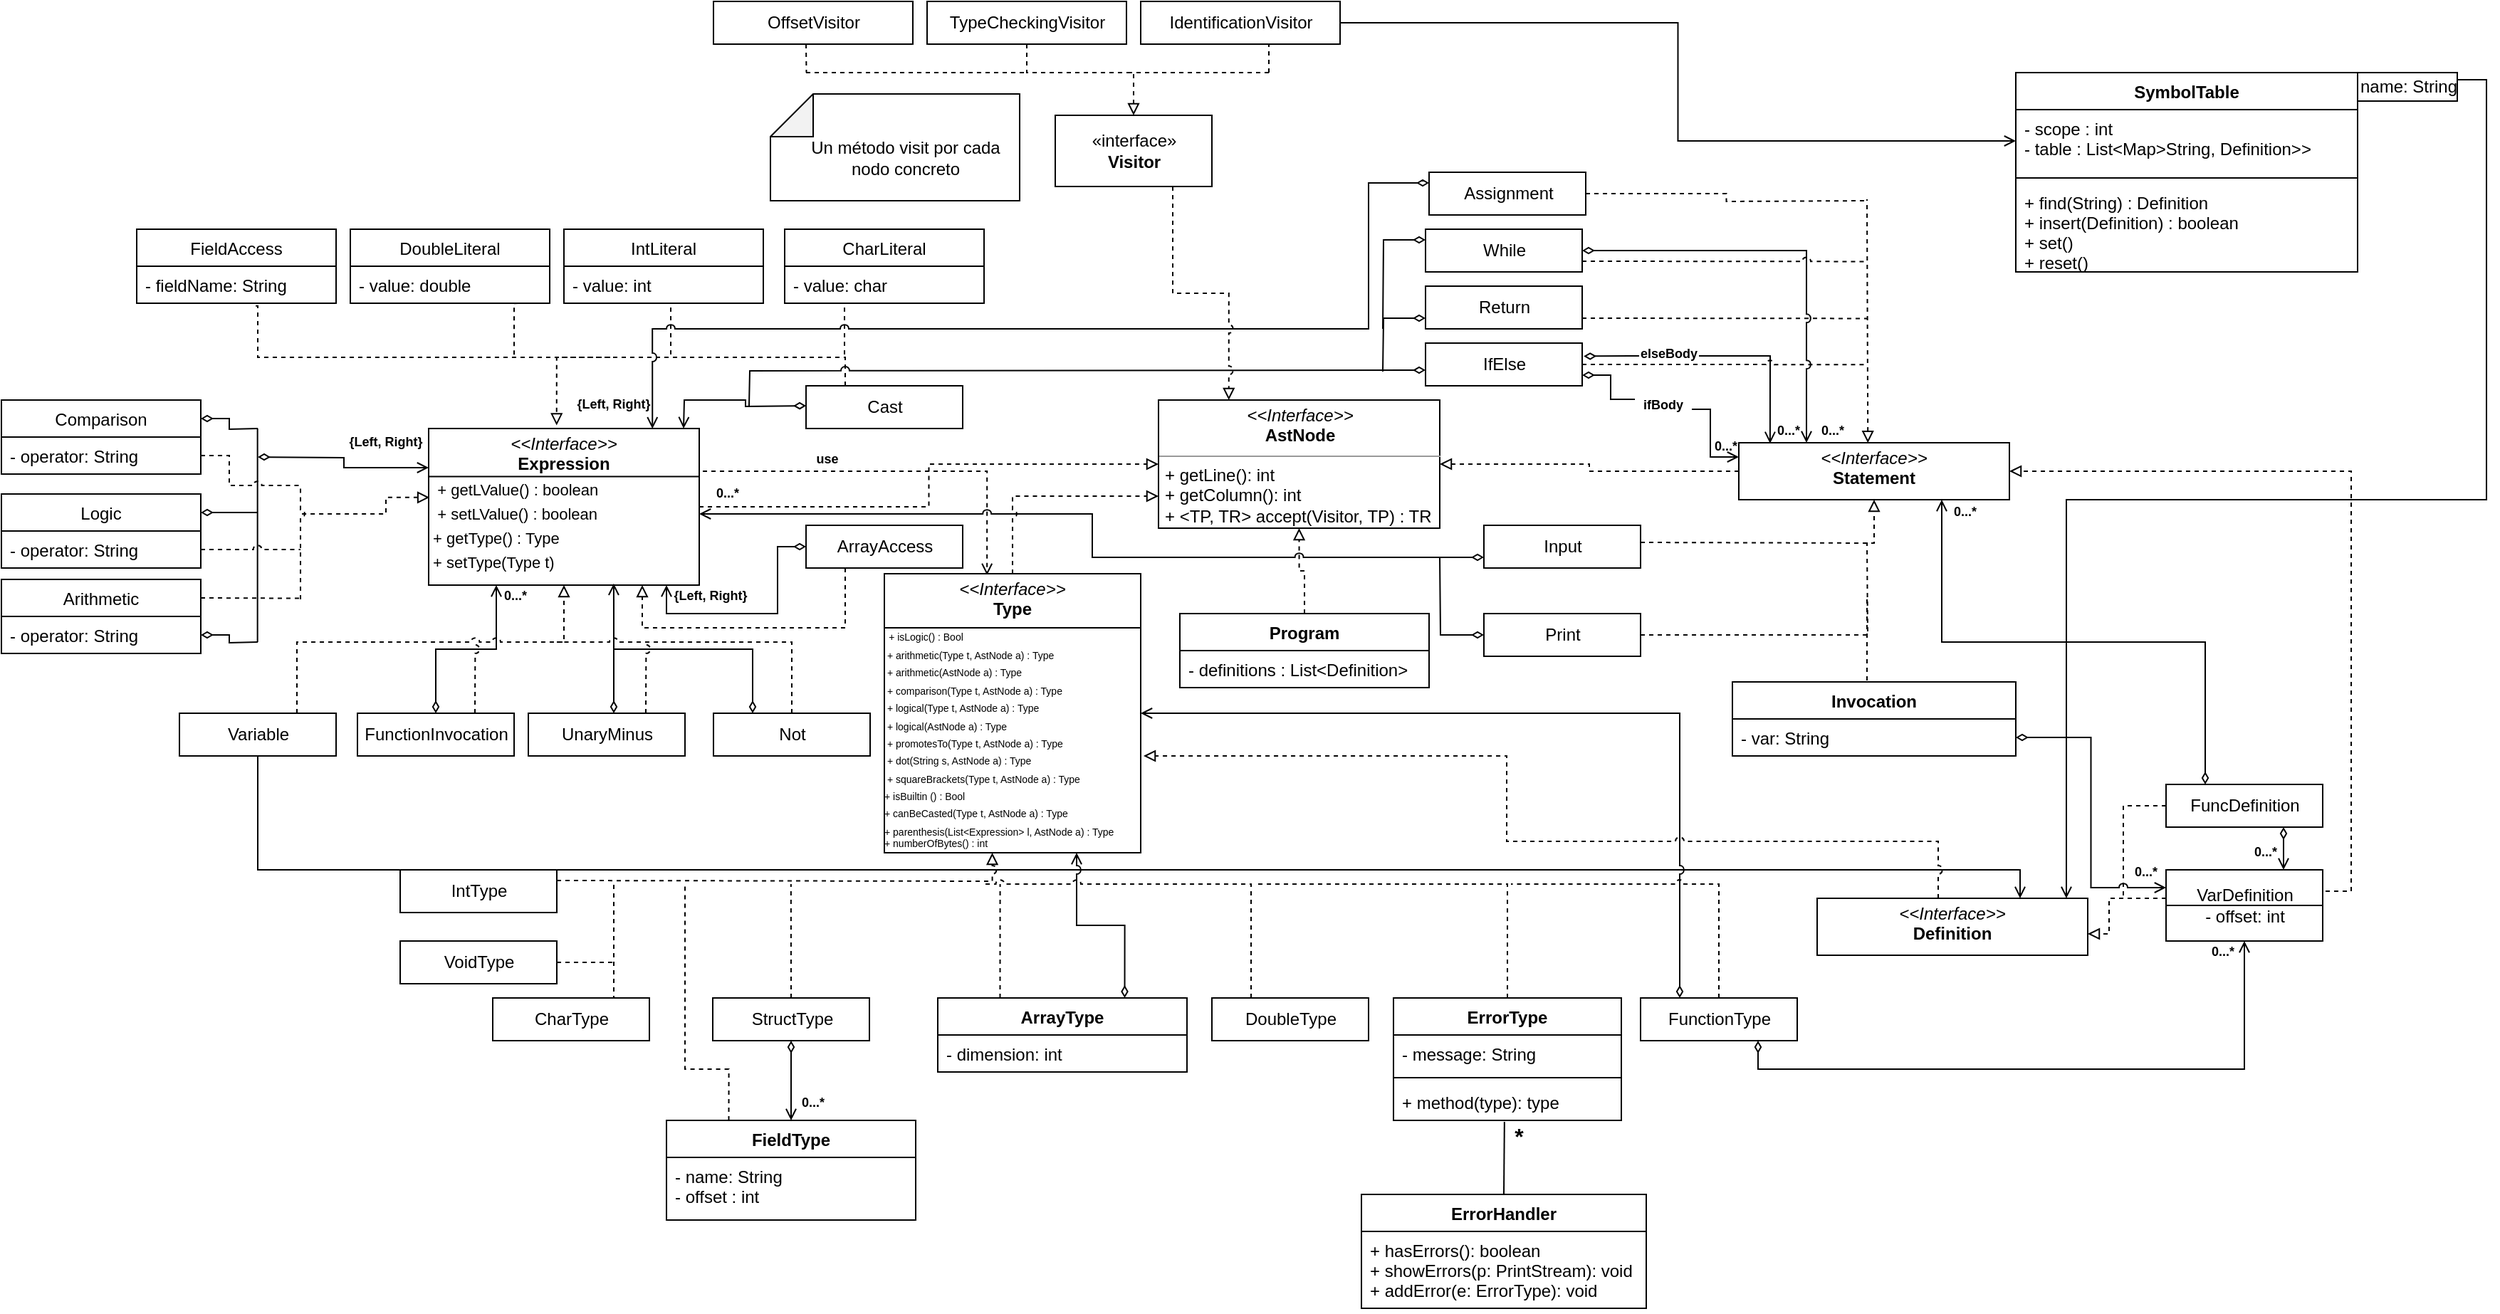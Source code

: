 <mxfile version="17.4.5" type="device"><diagram name="Page-1" id="b5b7bab2-c9e2-2cf4-8b2a-24fd1a2a6d21"><mxGraphModel dx="1738" dy="920" grid="1" gridSize="10" guides="1" tooltips="1" connect="1" arrows="1" fold="1" page="1" pageScale="1" pageWidth="3300" pageHeight="4681" background="none" math="0" shadow="0"><root><mxCell id="0"/><mxCell id="1" parent="0"/><mxCell id="k0Y8GjLJnnKsYFRxLDPz-1" value="&lt;p style=&quot;margin: 0px ; margin-top: 4px ; text-align: center&quot;&gt;&lt;i&gt;&amp;lt;&amp;lt;Interface&amp;gt;&amp;gt;&lt;/i&gt;&lt;br&gt;&lt;b&gt;AstNode&lt;/b&gt;&lt;/p&gt;&lt;hr size=&quot;1&quot;&gt;&lt;p style=&quot;margin: 0px ; margin-left: 4px&quot;&gt;+ getLine(): int&lt;br&gt;+ getColumn(): int&lt;/p&gt;&lt;p style=&quot;margin: 0px ; margin-left: 4px&quot;&gt;+ &amp;lt;TP, TR&amp;gt; accept(Visitor, TP) : TR&lt;/p&gt;" style="verticalAlign=top;align=left;overflow=fill;fontSize=12;fontFamily=Helvetica;html=1;" parent="1" vertex="1"><mxGeometry x="822.5" y="540" width="197.5" height="90" as="geometry"/></mxCell><mxCell id="k0Y8GjLJnnKsYFRxLDPz-6" style="edgeStyle=orthogonalEdgeStyle;rounded=0;orthogonalLoop=1;jettySize=auto;html=1;exitX=0.5;exitY=0;exitDx=0;exitDy=0;entryX=0.5;entryY=1;entryDx=0;entryDy=0;dashed=1;endArrow=block;endFill=0;" parent="1" source="k0Y8GjLJnnKsYFRxLDPz-2" target="k0Y8GjLJnnKsYFRxLDPz-1" edge="1"><mxGeometry relative="1" as="geometry"/></mxCell><mxCell id="k0Y8GjLJnnKsYFRxLDPz-2" value="Program" style="swimlane;fontStyle=1;align=center;verticalAlign=top;childLayout=stackLayout;horizontal=1;startSize=26;horizontalStack=0;resizeParent=1;resizeParentMax=0;resizeLast=0;collapsible=1;marginBottom=0;" parent="1" vertex="1"><mxGeometry x="837.5" y="690" width="175" height="52" as="geometry"/></mxCell><mxCell id="k0Y8GjLJnnKsYFRxLDPz-3" value="- definitions : List&lt;Definition&gt;" style="text;strokeColor=none;fillColor=none;align=left;verticalAlign=top;spacingLeft=4;spacingRight=4;overflow=hidden;rotatable=0;points=[[0,0.5],[1,0.5]];portConstraint=eastwest;" parent="k0Y8GjLJnnKsYFRxLDPz-2" vertex="1"><mxGeometry y="26" width="175" height="26" as="geometry"/></mxCell><mxCell id="k0Y8GjLJnnKsYFRxLDPz-8" style="edgeStyle=orthogonalEdgeStyle;rounded=0;orthogonalLoop=1;jettySize=auto;html=1;exitX=1;exitY=0.5;exitDx=0;exitDy=0;entryX=0;entryY=0.5;entryDx=0;entryDy=0;dashed=1;endArrow=block;endFill=0;" parent="1" source="k0Y8GjLJnnKsYFRxLDPz-7" target="k0Y8GjLJnnKsYFRxLDPz-1" edge="1"><mxGeometry relative="1" as="geometry"/></mxCell><mxCell id="k0Y8GjLJnnKsYFRxLDPz-52" style="edgeStyle=orthogonalEdgeStyle;rounded=0;orthogonalLoop=1;jettySize=auto;html=1;exitX=0;exitY=0.25;exitDx=0;exitDy=0;startArrow=open;startFill=0;endArrow=diamondThin;endFill=0;" parent="1" source="k0Y8GjLJnnKsYFRxLDPz-7" edge="1"><mxGeometry relative="1" as="geometry"><mxPoint x="190" y="580" as="targetPoint"/></mxGeometry></mxCell><mxCell id="k0Y8GjLJnnKsYFRxLDPz-62" style="edgeStyle=orthogonalEdgeStyle;rounded=0;jumpStyle=arc;orthogonalLoop=1;jettySize=auto;html=1;exitX=0.003;exitY=0.44;exitDx=0;exitDy=0;dashed=1;startArrow=block;startFill=0;endArrow=none;endFill=0;exitPerimeter=0;" parent="1" source="k0Y8GjLJnnKsYFRxLDPz-7" edge="1"><mxGeometry relative="1" as="geometry"><mxPoint x="220" y="620" as="targetPoint"/><Array as="points"><mxPoint x="280" y="608"/><mxPoint x="280" y="620"/></Array></mxGeometry></mxCell><mxCell id="DIxVh8RDM4MOA0BzWFOE-6" style="edgeStyle=orthogonalEdgeStyle;rounded=0;orthogonalLoop=1;jettySize=auto;html=1;exitX=1;exitY=0.25;exitDx=0;exitDy=0;entryX=0.406;entryY=0.005;entryDx=0;entryDy=0;entryPerimeter=0;dashed=1;endArrow=open;endFill=0;" edge="1" parent="1"><mxGeometry relative="1" as="geometry"><mxPoint x="499" y="587.5" as="sourcePoint"/><mxPoint x="702.08" y="662.98" as="targetPoint"/><Array as="points"><mxPoint x="499" y="590"/><mxPoint x="702" y="590"/></Array></mxGeometry></mxCell><mxCell id="k0Y8GjLJnnKsYFRxLDPz-7" value="&lt;p style=&quot;margin: 0px ; margin-top: 4px ; text-align: center&quot;&gt;&lt;i&gt;&amp;lt;&amp;lt;Interface&amp;gt;&amp;gt;&lt;/i&gt;&lt;br&gt;&lt;b&gt;Expression&lt;/b&gt;&lt;/p&gt;&lt;p style=&quot;margin: 4px 0px 0px ; font-size: 11px&quot;&gt;&lt;b style=&quot;font-size: 11px&quot;&gt;&amp;nbsp;&amp;nbsp;&lt;/b&gt;&lt;font style=&quot;font-size: 11px&quot;&gt;+ getLValue() : boolean&lt;/font&gt;&lt;/p&gt;&lt;p style=&quot;margin: 4px 0px 0px ; font-size: 11px&quot;&gt;&lt;font style=&quot;font-size: 11px&quot;&gt;&amp;nbsp; + setLValue() : boolean&lt;/font&gt;&lt;/p&gt;&lt;p style=&quot;margin: 4px 0px 0px ; font-size: 11px&quot;&gt;&lt;font style=&quot;font-size: 11px&quot;&gt;&amp;nbsp;+ getType() : Type&lt;/font&gt;&lt;/p&gt;&lt;p style=&quot;margin: 4px 0px 0px ; font-size: 11px&quot;&gt;&lt;font style=&quot;font-size: 11px&quot;&gt;&amp;nbsp;+ setType(Type t)&lt;/font&gt;&lt;/p&gt;" style="verticalAlign=top;align=left;overflow=fill;fontSize=12;fontFamily=Helvetica;html=1;" parent="1" vertex="1"><mxGeometry x="310" y="560" width="190" height="110" as="geometry"/></mxCell><mxCell id="k0Y8GjLJnnKsYFRxLDPz-49" style="edgeStyle=orthogonalEdgeStyle;rounded=0;orthogonalLoop=1;jettySize=auto;html=1;exitX=1;exitY=0.25;exitDx=0;exitDy=0;startArrow=diamondThin;startFill=0;endArrow=none;endFill=0;" parent="1" source="k0Y8GjLJnnKsYFRxLDPz-10" edge="1"><mxGeometry relative="1" as="geometry"><mxPoint x="190" y="560" as="targetPoint"/></mxGeometry></mxCell><mxCell id="k0Y8GjLJnnKsYFRxLDPz-10" value="Comparison" style="swimlane;fontStyle=0;childLayout=stackLayout;horizontal=1;startSize=26;fillColor=none;horizontalStack=0;resizeParent=1;resizeParentMax=0;resizeLast=0;collapsible=1;marginBottom=0;" parent="1" vertex="1"><mxGeometry x="10" y="540" width="140" height="52" as="geometry"/></mxCell><mxCell id="k0Y8GjLJnnKsYFRxLDPz-11" value="- operator: String" style="text;strokeColor=none;fillColor=none;align=left;verticalAlign=top;spacingLeft=4;spacingRight=4;overflow=hidden;rotatable=0;points=[[0,0.5],[1,0.5]];portConstraint=eastwest;" parent="k0Y8GjLJnnKsYFRxLDPz-10" vertex="1"><mxGeometry y="26" width="140" height="26" as="geometry"/></mxCell><mxCell id="k0Y8GjLJnnKsYFRxLDPz-14" value="DoubleLiteral" style="swimlane;fontStyle=0;childLayout=stackLayout;horizontal=1;startSize=26;fillColor=none;horizontalStack=0;resizeParent=1;resizeParentMax=0;resizeLast=0;collapsible=1;marginBottom=0;" parent="1" vertex="1"><mxGeometry x="255" y="420" width="140" height="52" as="geometry"/></mxCell><mxCell id="k0Y8GjLJnnKsYFRxLDPz-15" value="- value: double" style="text;strokeColor=none;fillColor=none;align=left;verticalAlign=top;spacingLeft=4;spacingRight=4;overflow=hidden;rotatable=0;points=[[0,0.5],[1,0.5]];portConstraint=eastwest;" parent="k0Y8GjLJnnKsYFRxLDPz-14" vertex="1"><mxGeometry y="26" width="140" height="26" as="geometry"/></mxCell><mxCell id="k0Y8GjLJnnKsYFRxLDPz-16" value="FieldAccess" style="swimlane;fontStyle=0;childLayout=stackLayout;horizontal=1;startSize=26;fillColor=none;horizontalStack=0;resizeParent=1;resizeParentMax=0;resizeLast=0;collapsible=1;marginBottom=0;" parent="1" vertex="1"><mxGeometry x="105" y="420" width="140" height="52" as="geometry"/></mxCell><mxCell id="k0Y8GjLJnnKsYFRxLDPz-17" value="- fieldName: String" style="text;strokeColor=none;fillColor=none;align=left;verticalAlign=top;spacingLeft=4;spacingRight=4;overflow=hidden;rotatable=0;points=[[0,0.5],[1,0.5]];portConstraint=eastwest;" parent="k0Y8GjLJnnKsYFRxLDPz-16" vertex="1"><mxGeometry y="26" width="140" height="26" as="geometry"/></mxCell><mxCell id="k0Y8GjLJnnKsYFRxLDPz-22" style="edgeStyle=orthogonalEdgeStyle;rounded=0;orthogonalLoop=1;jettySize=auto;html=1;exitX=0.5;exitY=0;exitDx=0;exitDy=0;entryX=0.25;entryY=1;entryDx=0;entryDy=0;startArrow=diamondThin;startFill=0;endArrow=open;endFill=0;" parent="1" source="k0Y8GjLJnnKsYFRxLDPz-20" target="k0Y8GjLJnnKsYFRxLDPz-7" edge="1"><mxGeometry relative="1" as="geometry"/></mxCell><mxCell id="k0Y8GjLJnnKsYFRxLDPz-70" style="edgeStyle=orthogonalEdgeStyle;rounded=0;jumpStyle=arc;orthogonalLoop=1;jettySize=auto;html=1;exitX=0.75;exitY=0;exitDx=0;exitDy=0;dashed=1;startArrow=none;startFill=0;endArrow=none;endFill=0;" parent="1" source="k0Y8GjLJnnKsYFRxLDPz-20" edge="1"><mxGeometry relative="1" as="geometry"><mxPoint x="342.714" y="710" as="targetPoint"/></mxGeometry></mxCell><mxCell id="k0Y8GjLJnnKsYFRxLDPz-20" value="FunctionInvocation" style="html=1;" parent="1" vertex="1"><mxGeometry x="260" y="760" width="110" height="30" as="geometry"/></mxCell><mxCell id="k0Y8GjLJnnKsYFRxLDPz-23" value="0...*" style="text;align=center;fontStyle=1;verticalAlign=middle;spacingLeft=3;spacingRight=3;strokeColor=none;rotatable=0;points=[[0,0.5],[1,0.5]];portConstraint=eastwest;fontSize=9;" parent="1" vertex="1"><mxGeometry x="331" y="664" width="80" height="26" as="geometry"/></mxCell><mxCell id="k0Y8GjLJnnKsYFRxLDPz-24" value="IntLiteral" style="swimlane;fontStyle=0;childLayout=stackLayout;horizontal=1;startSize=26;fillColor=none;horizontalStack=0;resizeParent=1;resizeParentMax=0;resizeLast=0;collapsible=1;marginBottom=0;" parent="1" vertex="1"><mxGeometry x="405" y="420" width="140" height="52" as="geometry"/></mxCell><mxCell id="k0Y8GjLJnnKsYFRxLDPz-25" value="- value: int" style="text;strokeColor=none;fillColor=none;align=left;verticalAlign=top;spacingLeft=4;spacingRight=4;overflow=hidden;rotatable=0;points=[[0,0.5],[1,0.5]];portConstraint=eastwest;" parent="k0Y8GjLJnnKsYFRxLDPz-24" vertex="1"><mxGeometry y="26" width="140" height="26" as="geometry"/></mxCell><mxCell id="k0Y8GjLJnnKsYFRxLDPz-51" style="edgeStyle=orthogonalEdgeStyle;rounded=0;orthogonalLoop=1;jettySize=auto;html=1;exitX=1;exitY=0.25;exitDx=0;exitDy=0;startArrow=diamondThin;startFill=0;endArrow=none;endFill=0;" parent="1" source="k0Y8GjLJnnKsYFRxLDPz-26" edge="1"><mxGeometry relative="1" as="geometry"><mxPoint x="190" y="619" as="targetPoint"/></mxGeometry></mxCell><mxCell id="k0Y8GjLJnnKsYFRxLDPz-26" value="Logic" style="swimlane;fontStyle=0;childLayout=stackLayout;horizontal=1;startSize=26;fillColor=none;horizontalStack=0;resizeParent=1;resizeParentMax=0;resizeLast=0;collapsible=1;marginBottom=0;" parent="1" vertex="1"><mxGeometry x="10" y="606" width="140" height="52" as="geometry"/></mxCell><mxCell id="k0Y8GjLJnnKsYFRxLDPz-27" value="- operator: String" style="text;strokeColor=none;fillColor=none;align=left;verticalAlign=top;spacingLeft=4;spacingRight=4;overflow=hidden;rotatable=0;points=[[0,0.5],[1,0.5]];portConstraint=eastwest;" parent="k0Y8GjLJnnKsYFRxLDPz-26" vertex="1"><mxGeometry y="26" width="140" height="26" as="geometry"/></mxCell><mxCell id="k0Y8GjLJnnKsYFRxLDPz-33" style="edgeStyle=orthogonalEdgeStyle;rounded=0;orthogonalLoop=1;jettySize=auto;html=1;exitX=0.25;exitY=0;exitDx=0;exitDy=0;entryX=0.684;entryY=0.99;entryDx=0;entryDy=0;startArrow=diamondThin;startFill=0;endArrow=open;endFill=0;entryPerimeter=0;" parent="1" source="k0Y8GjLJnnKsYFRxLDPz-28" target="k0Y8GjLJnnKsYFRxLDPz-7" edge="1"><mxGeometry relative="1" as="geometry"/></mxCell><mxCell id="k0Y8GjLJnnKsYFRxLDPz-68" style="edgeStyle=orthogonalEdgeStyle;rounded=0;jumpStyle=arc;orthogonalLoop=1;jettySize=auto;html=1;exitX=0.5;exitY=0;exitDx=0;exitDy=0;dashed=1;startArrow=none;startFill=0;endArrow=none;endFill=0;" parent="1" source="k0Y8GjLJnnKsYFRxLDPz-28" edge="1"><mxGeometry relative="1" as="geometry"><mxPoint x="400" y="710" as="targetPoint"/><Array as="points"><mxPoint x="565" y="710"/></Array></mxGeometry></mxCell><mxCell id="k0Y8GjLJnnKsYFRxLDPz-28" value="Not" style="html=1;" parent="1" vertex="1"><mxGeometry x="510" y="760" width="110" height="30" as="geometry"/></mxCell><mxCell id="k0Y8GjLJnnKsYFRxLDPz-69" style="edgeStyle=orthogonalEdgeStyle;rounded=0;jumpStyle=arc;orthogonalLoop=1;jettySize=auto;html=1;exitX=0.75;exitY=0;exitDx=0;exitDy=0;dashed=1;startArrow=none;startFill=0;endArrow=none;endFill=0;" parent="1" source="k0Y8GjLJnnKsYFRxLDPz-29" edge="1"><mxGeometry relative="1" as="geometry"><mxPoint x="462.714" y="710" as="targetPoint"/></mxGeometry></mxCell><mxCell id="k0Y8GjLJnnKsYFRxLDPz-29" value="UnaryMinus" style="html=1;" parent="1" vertex="1"><mxGeometry x="380" y="760" width="110" height="30" as="geometry"/></mxCell><mxCell id="k0Y8GjLJnnKsYFRxLDPz-31" value="CharLiteral" style="swimlane;fontStyle=0;childLayout=stackLayout;horizontal=1;startSize=26;fillColor=none;horizontalStack=0;resizeParent=1;resizeParentMax=0;resizeLast=0;collapsible=1;marginBottom=0;" parent="1" vertex="1"><mxGeometry x="560" y="420" width="140" height="52" as="geometry"/></mxCell><mxCell id="k0Y8GjLJnnKsYFRxLDPz-32" value="- value: char" style="text;strokeColor=none;fillColor=none;align=left;verticalAlign=top;spacingLeft=4;spacingRight=4;overflow=hidden;rotatable=0;points=[[0,0.5],[1,0.5]];portConstraint=eastwest;" parent="k0Y8GjLJnnKsYFRxLDPz-31" vertex="1"><mxGeometry y="26" width="140" height="26" as="geometry"/></mxCell><mxCell id="k0Y8GjLJnnKsYFRxLDPz-34" value="" style="endArrow=none;html=1;rounded=0;startArrow=diamondThin;startFill=0;" parent="1" edge="1"><mxGeometry width="50" height="50" relative="1" as="geometry"><mxPoint x="440" y="760" as="sourcePoint"/><mxPoint x="440" y="680" as="targetPoint"/></mxGeometry></mxCell><mxCell id="k0Y8GjLJnnKsYFRxLDPz-67" style="edgeStyle=orthogonalEdgeStyle;rounded=0;jumpStyle=arc;orthogonalLoop=1;jettySize=auto;html=1;exitX=0.75;exitY=0;exitDx=0;exitDy=0;entryX=0.5;entryY=1;entryDx=0;entryDy=0;dashed=1;startArrow=none;startFill=0;endArrow=block;endFill=0;" parent="1" source="k0Y8GjLJnnKsYFRxLDPz-35" target="k0Y8GjLJnnKsYFRxLDPz-7" edge="1"><mxGeometry relative="1" as="geometry"><Array as="points"><mxPoint x="218" y="710"/><mxPoint x="405" y="710"/></Array></mxGeometry></mxCell><mxCell id="77XAJDQsXmjNb4LSOpBn-2" style="edgeStyle=orthogonalEdgeStyle;rounded=0;orthogonalLoop=1;jettySize=auto;html=1;exitX=0.5;exitY=1;exitDx=0;exitDy=0;entryX=0.75;entryY=0;entryDx=0;entryDy=0;endArrow=open;endFill=0;" parent="1" source="k0Y8GjLJnnKsYFRxLDPz-35" target="k0Y8GjLJnnKsYFRxLDPz-154" edge="1"><mxGeometry relative="1" as="geometry"><Array as="points"><mxPoint x="190" y="870"/><mxPoint x="1428" y="870"/></Array></mxGeometry></mxCell><mxCell id="k0Y8GjLJnnKsYFRxLDPz-35" value="Variable" style="html=1;" parent="1" vertex="1"><mxGeometry x="135" y="760" width="110" height="30" as="geometry"/></mxCell><mxCell id="k0Y8GjLJnnKsYFRxLDPz-59" style="edgeStyle=orthogonalEdgeStyle;rounded=0;jumpStyle=arc;orthogonalLoop=1;jettySize=auto;html=1;exitX=1;exitY=0.25;exitDx=0;exitDy=0;dashed=1;startArrow=none;startFill=0;endArrow=none;endFill=0;" parent="1" source="k0Y8GjLJnnKsYFRxLDPz-36" edge="1"><mxGeometry relative="1" as="geometry"><mxPoint x="220" y="679.286" as="targetPoint"/></mxGeometry></mxCell><mxCell id="k0Y8GjLJnnKsYFRxLDPz-36" value="Arithmetic" style="swimlane;fontStyle=0;childLayout=stackLayout;horizontal=1;startSize=26;fillColor=none;horizontalStack=0;resizeParent=1;resizeParentMax=0;resizeLast=0;collapsible=1;marginBottom=0;" parent="1" vertex="1"><mxGeometry x="10" y="666" width="140" height="52" as="geometry"/></mxCell><mxCell id="k0Y8GjLJnnKsYFRxLDPz-37" value="- operator: String" style="text;strokeColor=none;fillColor=none;align=left;verticalAlign=top;spacingLeft=4;spacingRight=4;overflow=hidden;rotatable=0;points=[[0,0.5],[1,0.5]];portConstraint=eastwest;" parent="k0Y8GjLJnnKsYFRxLDPz-36" vertex="1"><mxGeometry y="26" width="140" height="26" as="geometry"/></mxCell><mxCell id="k0Y8GjLJnnKsYFRxLDPz-39" style="edgeStyle=orthogonalEdgeStyle;rounded=0;orthogonalLoop=1;jettySize=auto;html=1;exitX=0;exitY=0.5;exitDx=0;exitDy=0;startArrow=diamondThin;startFill=0;endArrow=open;endFill=0;" parent="1" source="k0Y8GjLJnnKsYFRxLDPz-38" edge="1"><mxGeometry relative="1" as="geometry"><mxPoint x="477" y="670" as="targetPoint"/><Array as="points"><mxPoint x="555" y="643"/><mxPoint x="555" y="690"/><mxPoint x="477" y="690"/></Array></mxGeometry></mxCell><mxCell id="k0Y8GjLJnnKsYFRxLDPz-55" style="edgeStyle=orthogonalEdgeStyle;rounded=0;orthogonalLoop=1;jettySize=auto;html=1;exitX=0.25;exitY=1;exitDx=0;exitDy=0;dashed=1;startArrow=none;startFill=0;endArrow=block;endFill=0;" parent="1" source="k0Y8GjLJnnKsYFRxLDPz-38" edge="1"><mxGeometry relative="1" as="geometry"><mxPoint x="460" y="670" as="targetPoint"/><Array as="points"><mxPoint x="602" y="700"/><mxPoint x="460" y="700"/></Array></mxGeometry></mxCell><mxCell id="k0Y8GjLJnnKsYFRxLDPz-38" value="ArrayAccess" style="html=1;" parent="1" vertex="1"><mxGeometry x="575" y="628" width="110" height="30" as="geometry"/></mxCell><mxCell id="k0Y8GjLJnnKsYFRxLDPz-40" value="{Left, Right}" style="text;align=center;fontStyle=1;verticalAlign=middle;spacingLeft=3;spacingRight=3;strokeColor=none;rotatable=0;points=[[0,0.5],[1,0.5]];portConstraint=eastwest;fontSize=9;" parent="1" vertex="1"><mxGeometry x="468" y="664" width="80" height="26" as="geometry"/></mxCell><mxCell id="k0Y8GjLJnnKsYFRxLDPz-42" style="edgeStyle=orthogonalEdgeStyle;rounded=0;orthogonalLoop=1;jettySize=auto;html=1;exitX=0;exitY=0.5;exitDx=0;exitDy=0;startArrow=diamondThin;startFill=0;endArrow=open;endFill=0;" parent="1" edge="1"><mxGeometry relative="1" as="geometry"><mxPoint x="575" y="544" as="sourcePoint"/><mxPoint x="489" y="560" as="targetPoint"/></mxGeometry></mxCell><mxCell id="k0Y8GjLJnnKsYFRxLDPz-54" style="edgeStyle=orthogonalEdgeStyle;rounded=0;orthogonalLoop=1;jettySize=auto;html=1;exitX=0.25;exitY=0;exitDx=0;exitDy=0;startArrow=none;startFill=0;endArrow=block;endFill=0;dashed=1;entryX=0.473;entryY=-0.02;entryDx=0;entryDy=0;entryPerimeter=0;" parent="1" source="k0Y8GjLJnnKsYFRxLDPz-41" target="k0Y8GjLJnnKsYFRxLDPz-7" edge="1"><mxGeometry relative="1" as="geometry"><mxPoint x="400" y="570" as="targetPoint"/><Array as="points"><mxPoint x="603" y="510"/><mxPoint x="400" y="510"/></Array></mxGeometry></mxCell><mxCell id="k0Y8GjLJnnKsYFRxLDPz-41" value="Cast" style="html=1;" parent="1" vertex="1"><mxGeometry x="575" y="530" width="110" height="30" as="geometry"/></mxCell><mxCell id="k0Y8GjLJnnKsYFRxLDPz-48" value="" style="endArrow=none;html=1;rounded=0;" parent="1" edge="1"><mxGeometry width="50" height="50" relative="1" as="geometry"><mxPoint x="189.83" y="710" as="sourcePoint"/><mxPoint x="189.83" y="560" as="targetPoint"/></mxGeometry></mxCell><mxCell id="k0Y8GjLJnnKsYFRxLDPz-50" style="edgeStyle=orthogonalEdgeStyle;rounded=0;orthogonalLoop=1;jettySize=auto;html=1;exitX=1;exitY=0.5;exitDx=0;exitDy=0;startArrow=diamondThin;startFill=0;endArrow=none;endFill=0;" parent="1" source="k0Y8GjLJnnKsYFRxLDPz-37" edge="1"><mxGeometry relative="1" as="geometry"><mxPoint x="190" y="710" as="targetPoint"/></mxGeometry></mxCell><mxCell id="k0Y8GjLJnnKsYFRxLDPz-53" value="{Left, Right}" style="text;align=center;fontStyle=1;verticalAlign=middle;spacingLeft=3;spacingRight=3;strokeColor=none;rotatable=0;points=[[0,0.5],[1,0.5]];portConstraint=eastwest;fontSize=9;" parent="1" vertex="1"><mxGeometry x="240" y="556" width="80" height="26" as="geometry"/></mxCell><mxCell id="k0Y8GjLJnnKsYFRxLDPz-57" style="edgeStyle=orthogonalEdgeStyle;rounded=0;jumpStyle=arc;orthogonalLoop=1;jettySize=auto;html=1;exitX=1;exitY=0.5;exitDx=0;exitDy=0;dashed=1;startArrow=none;startFill=0;endArrow=none;endFill=0;" parent="1" source="k0Y8GjLJnnKsYFRxLDPz-11" edge="1"><mxGeometry relative="1" as="geometry"><mxPoint x="220" y="600" as="targetPoint"/><Array as="points"><mxPoint x="170" y="579"/><mxPoint x="170" y="600"/><mxPoint x="220" y="600"/></Array></mxGeometry></mxCell><mxCell id="k0Y8GjLJnnKsYFRxLDPz-58" style="edgeStyle=orthogonalEdgeStyle;rounded=0;jumpStyle=arc;orthogonalLoop=1;jettySize=auto;html=1;exitX=1;exitY=0.5;exitDx=0;exitDy=0;dashed=1;startArrow=none;startFill=0;endArrow=none;endFill=0;" parent="1" source="k0Y8GjLJnnKsYFRxLDPz-27" edge="1"><mxGeometry relative="1" as="geometry"><mxPoint x="220" y="645" as="targetPoint"/></mxGeometry></mxCell><mxCell id="k0Y8GjLJnnKsYFRxLDPz-61" value="" style="endArrow=none;dashed=1;html=1;rounded=0;jumpStyle=arc;" parent="1" edge="1"><mxGeometry width="50" height="50" relative="1" as="geometry"><mxPoint x="220" y="680" as="sourcePoint"/><mxPoint x="220" y="600" as="targetPoint"/></mxGeometry></mxCell><mxCell id="k0Y8GjLJnnKsYFRxLDPz-63" style="edgeStyle=orthogonalEdgeStyle;rounded=0;jumpStyle=arc;orthogonalLoop=1;jettySize=auto;html=1;dashed=1;startArrow=none;startFill=0;endArrow=none;endFill=0;exitX=0.597;exitY=1.073;exitDx=0;exitDy=0;exitPerimeter=0;" parent="1" source="k0Y8GjLJnnKsYFRxLDPz-17" edge="1"><mxGeometry relative="1" as="geometry"><mxPoint x="440" y="510" as="targetPoint"/><mxPoint x="190" y="480" as="sourcePoint"/><Array as="points"><mxPoint x="190" y="474"/><mxPoint x="190" y="510"/></Array></mxGeometry></mxCell><mxCell id="k0Y8GjLJnnKsYFRxLDPz-64" style="edgeStyle=orthogonalEdgeStyle;rounded=0;jumpStyle=arc;orthogonalLoop=1;jettySize=auto;html=1;exitX=0.843;exitY=1.002;exitDx=0;exitDy=0;dashed=1;startArrow=none;startFill=0;endArrow=none;endFill=0;exitPerimeter=0;" parent="1" source="k0Y8GjLJnnKsYFRxLDPz-15" edge="1"><mxGeometry relative="1" as="geometry"><mxPoint x="370.0" y="510" as="targetPoint"/></mxGeometry></mxCell><mxCell id="k0Y8GjLJnnKsYFRxLDPz-65" style="edgeStyle=orthogonalEdgeStyle;rounded=0;jumpStyle=arc;orthogonalLoop=1;jettySize=auto;html=1;exitX=0.843;exitY=1.002;exitDx=0;exitDy=0;dashed=1;startArrow=none;startFill=0;endArrow=none;endFill=0;exitPerimeter=0;" parent="1" edge="1"><mxGeometry relative="1" as="geometry"><mxPoint x="480.0" y="509.95" as="targetPoint"/><mxPoint x="483.02" y="472.002" as="sourcePoint"/></mxGeometry></mxCell><mxCell id="k0Y8GjLJnnKsYFRxLDPz-66" style="edgeStyle=orthogonalEdgeStyle;rounded=0;jumpStyle=arc;orthogonalLoop=1;jettySize=auto;html=1;exitX=0.843;exitY=1.002;exitDx=0;exitDy=0;dashed=1;startArrow=none;startFill=0;endArrow=none;endFill=0;exitPerimeter=0;" parent="1" edge="1"><mxGeometry relative="1" as="geometry"><mxPoint x="602.0" y="509.95" as="targetPoint"/><mxPoint x="605.02" y="472.002" as="sourcePoint"/></mxGeometry></mxCell><mxCell id="k0Y8GjLJnnKsYFRxLDPz-72" style="edgeStyle=orthogonalEdgeStyle;rounded=0;jumpStyle=arc;orthogonalLoop=1;jettySize=auto;html=1;exitX=0;exitY=0.5;exitDx=0;exitDy=0;entryX=1;entryY=0.5;entryDx=0;entryDy=0;dashed=1;startArrow=none;startFill=0;endArrow=block;endFill=0;" parent="1" source="k0Y8GjLJnnKsYFRxLDPz-71" target="k0Y8GjLJnnKsYFRxLDPz-1" edge="1"><mxGeometry relative="1" as="geometry"/></mxCell><mxCell id="k0Y8GjLJnnKsYFRxLDPz-71" value="&lt;p style=&quot;margin: 0px ; margin-top: 4px ; text-align: center&quot;&gt;&lt;i&gt;&amp;lt;&amp;lt;Interface&amp;gt;&amp;gt;&lt;/i&gt;&lt;br&gt;&lt;b&gt;Statement&lt;/b&gt;&lt;/p&gt;" style="verticalAlign=top;align=left;overflow=fill;fontSize=12;fontFamily=Helvetica;html=1;" parent="1" vertex="1"><mxGeometry x="1230" y="570" width="190" height="40" as="geometry"/></mxCell><mxCell id="k0Y8GjLJnnKsYFRxLDPz-74" style="edgeStyle=orthogonalEdgeStyle;rounded=0;jumpStyle=arc;orthogonalLoop=1;jettySize=auto;html=1;exitX=0;exitY=0.25;exitDx=0;exitDy=0;entryX=0.827;entryY=0.001;entryDx=0;entryDy=0;entryPerimeter=0;startArrow=diamondThin;startFill=0;endArrow=open;endFill=0;" parent="1" source="k0Y8GjLJnnKsYFRxLDPz-73" target="k0Y8GjLJnnKsYFRxLDPz-7" edge="1"><mxGeometry relative="1" as="geometry"><Array as="points"><mxPoint x="970" y="388"/><mxPoint x="970" y="490"/><mxPoint x="467" y="490"/></Array></mxGeometry></mxCell><mxCell id="k0Y8GjLJnnKsYFRxLDPz-108" style="edgeStyle=orthogonalEdgeStyle;rounded=0;jumpStyle=arc;orthogonalLoop=1;jettySize=auto;html=1;exitX=1;exitY=0.5;exitDx=0;exitDy=0;dashed=1;fontSize=9;startArrow=none;startFill=0;endArrow=none;endFill=0;" parent="1" source="k0Y8GjLJnnKsYFRxLDPz-73" edge="1"><mxGeometry relative="1" as="geometry"><mxPoint x="1320" y="400" as="targetPoint"/></mxGeometry></mxCell><mxCell id="k0Y8GjLJnnKsYFRxLDPz-73" value="Assignment" style="html=1;" parent="1" vertex="1"><mxGeometry x="1012.5" y="380" width="110" height="30" as="geometry"/></mxCell><mxCell id="k0Y8GjLJnnKsYFRxLDPz-75" value="{Left, Right}" style="text;align=center;fontStyle=1;verticalAlign=middle;spacingLeft=3;spacingRight=3;strokeColor=none;rotatable=0;points=[[0,0.5],[1,0.5]];portConstraint=eastwest;fontSize=9;whiteSpace=wrap;flipH=0;flipV=1;direction=west;" parent="1" vertex="1"><mxGeometry x="400" y="530" width="80" height="26" as="geometry"/></mxCell><mxCell id="k0Y8GjLJnnKsYFRxLDPz-77" style="edgeStyle=orthogonalEdgeStyle;rounded=0;jumpStyle=arc;orthogonalLoop=1;jettySize=auto;html=1;exitX=0;exitY=0.5;exitDx=0;exitDy=0;fontSize=9;startArrow=diamondThin;startFill=0;endArrow=none;endFill=0;" parent="1" edge="1"><mxGeometry relative="1" as="geometry"><mxPoint x="535" y="544" as="targetPoint"/><mxPoint x="1010" y="519" as="sourcePoint"/></mxGeometry></mxCell><mxCell id="k0Y8GjLJnnKsYFRxLDPz-78" style="edgeStyle=orthogonalEdgeStyle;rounded=0;jumpStyle=arc;orthogonalLoop=1;jettySize=auto;html=1;exitX=1;exitY=0.75;exitDx=0;exitDy=0;entryX=0;entryY=0.25;entryDx=0;entryDy=0;fontSize=9;startArrow=none;startFill=0;endArrow=open;endFill=0;" parent="1" source="k0Y8GjLJnnKsYFRxLDPz-83" target="k0Y8GjLJnnKsYFRxLDPz-71" edge="1"><mxGeometry relative="1" as="geometry"><Array as="points"><mxPoint x="1210" y="546"/><mxPoint x="1210" y="580"/></Array></mxGeometry></mxCell><mxCell id="k0Y8GjLJnnKsYFRxLDPz-85" style="edgeStyle=orthogonalEdgeStyle;rounded=0;jumpStyle=arc;orthogonalLoop=1;jettySize=auto;html=1;entryX=0.105;entryY=0.036;entryDx=0;entryDy=0;entryPerimeter=0;fontSize=9;startArrow=none;startFill=0;endArrow=open;endFill=0;exitX=0.975;exitY=0.714;exitDx=0;exitDy=0;exitPerimeter=0;" parent="1" edge="1"><mxGeometry relative="1" as="geometry"><mxPoint x="1202" y="508.996" as="sourcePoint"/><mxPoint x="1251.95" y="570.44" as="targetPoint"/><Array as="points"><mxPoint x="1252" y="509"/></Array></mxGeometry></mxCell><mxCell id="k0Y8GjLJnnKsYFRxLDPz-107" style="edgeStyle=orthogonalEdgeStyle;rounded=0;jumpStyle=arc;orthogonalLoop=1;jettySize=auto;html=1;exitX=1;exitY=0.5;exitDx=0;exitDy=0;dashed=1;fontSize=9;startArrow=none;startFill=0;endArrow=none;endFill=0;" parent="1" source="k0Y8GjLJnnKsYFRxLDPz-76" edge="1"><mxGeometry relative="1" as="geometry"><mxPoint x="1320" y="515.095" as="targetPoint"/></mxGeometry></mxCell><mxCell id="k0Y8GjLJnnKsYFRxLDPz-76" value="IfElse" style="html=1;" parent="1" vertex="1"><mxGeometry x="1010" y="500" width="110" height="30" as="geometry"/></mxCell><mxCell id="k0Y8GjLJnnKsYFRxLDPz-79" value="0...*" style="text;align=center;fontStyle=1;verticalAlign=middle;spacingLeft=3;spacingRight=3;strokeColor=none;rotatable=0;points=[[0,0.5],[1,0.5]];portConstraint=eastwest;fontSize=9;" parent="1" vertex="1"><mxGeometry x="1201" y="565" width="40" height="14" as="geometry"/></mxCell><mxCell id="k0Y8GjLJnnKsYFRxLDPz-83" value="ifBody" style="text;align=center;fontStyle=1;verticalAlign=middle;spacingLeft=3;spacingRight=3;strokeColor=none;rotatable=0;points=[[0,0.5],[1,0.5]];portConstraint=eastwest;fontSize=9;" parent="1" vertex="1"><mxGeometry x="1157" y="536" width="40" height="14" as="geometry"/></mxCell><mxCell id="k0Y8GjLJnnKsYFRxLDPz-84" value="" style="edgeStyle=orthogonalEdgeStyle;rounded=0;jumpStyle=arc;orthogonalLoop=1;jettySize=auto;html=1;exitX=1;exitY=0.75;exitDx=0;exitDy=0;entryX=0;entryY=0.25;entryDx=0;entryDy=0;fontSize=9;startArrow=diamondThin;startFill=0;endArrow=none;endFill=0;" parent="1" source="k0Y8GjLJnnKsYFRxLDPz-76" target="k0Y8GjLJnnKsYFRxLDPz-83" edge="1"><mxGeometry relative="1" as="geometry"><mxPoint x="1120.0" y="522.5" as="sourcePoint"/><mxPoint x="1230.0" y="580.0" as="targetPoint"/></mxGeometry></mxCell><mxCell id="k0Y8GjLJnnKsYFRxLDPz-86" value="0...*" style="text;align=center;fontStyle=1;verticalAlign=middle;spacingLeft=3;spacingRight=3;strokeColor=none;rotatable=0;points=[[0,0.5],[1,0.5]];portConstraint=eastwest;fontSize=9;" parent="1" vertex="1"><mxGeometry x="1245" y="554" width="40" height="14" as="geometry"/></mxCell><mxCell id="k0Y8GjLJnnKsYFRxLDPz-87" value="elseBody" style="text;align=center;fontStyle=1;verticalAlign=middle;spacingLeft=3;spacingRight=3;strokeColor=none;rotatable=0;points=[[0,0.5],[1,0.5]];portConstraint=eastwest;fontSize=9;" parent="1" vertex="1"><mxGeometry x="1161" y="500" width="40" height="14" as="geometry"/></mxCell><mxCell id="k0Y8GjLJnnKsYFRxLDPz-89" value="" style="endArrow=diamondThin;html=1;rounded=0;fontSize=9;jumpStyle=arc;entryX=1.01;entryY=0.341;entryDx=0;entryDy=0;entryPerimeter=0;startArrow=none;startFill=0;endFill=0;" parent="1" edge="1"><mxGeometry width="50" height="50" relative="1" as="geometry"><mxPoint x="1160" y="509" as="sourcePoint"/><mxPoint x="1121.1" y="509.23" as="targetPoint"/></mxGeometry></mxCell><mxCell id="k0Y8GjLJnnKsYFRxLDPz-91" style="edgeStyle=orthogonalEdgeStyle;rounded=0;jumpStyle=arc;orthogonalLoop=1;jettySize=auto;html=1;exitX=0;exitY=0.75;exitDx=0;exitDy=0;fontSize=9;startArrow=diamondThin;startFill=0;endArrow=open;endFill=0;" parent="1" source="k0Y8GjLJnnKsYFRxLDPz-90" edge="1"><mxGeometry relative="1" as="geometry"><mxPoint x="500" y="620" as="targetPoint"/><Array as="points"><mxPoint x="776" y="650"/><mxPoint x="776" y="620"/><mxPoint x="500" y="620"/></Array></mxGeometry></mxCell><mxCell id="k0Y8GjLJnnKsYFRxLDPz-110" style="edgeStyle=orthogonalEdgeStyle;rounded=0;jumpStyle=arc;orthogonalLoop=1;jettySize=auto;html=1;exitX=1;exitY=0.5;exitDx=0;exitDy=0;entryX=0.5;entryY=1;entryDx=0;entryDy=0;dashed=1;fontSize=9;startArrow=none;startFill=0;endArrow=block;endFill=0;" parent="1" target="k0Y8GjLJnnKsYFRxLDPz-71" edge="1"><mxGeometry relative="1" as="geometry"><mxPoint x="1161" y="640" as="sourcePoint"/><mxPoint x="1325" y="607" as="targetPoint"/></mxGeometry></mxCell><mxCell id="k0Y8GjLJnnKsYFRxLDPz-90" value="Input" style="html=1;" parent="1" vertex="1"><mxGeometry x="1051" y="628" width="110" height="30" as="geometry"/></mxCell><mxCell id="k0Y8GjLJnnKsYFRxLDPz-92" value="0...*" style="text;align=center;fontStyle=1;verticalAlign=middle;spacingLeft=3;spacingRight=3;strokeColor=none;rotatable=0;points=[[0,0.5],[1,0.5]];portConstraint=eastwest;fontSize=9;" parent="1" vertex="1"><mxGeometry x="480" y="592" width="80" height="26" as="geometry"/></mxCell><mxCell id="k0Y8GjLJnnKsYFRxLDPz-113" style="edgeStyle=orthogonalEdgeStyle;rounded=0;jumpStyle=arc;orthogonalLoop=1;jettySize=auto;html=1;exitX=0.5;exitY=0;exitDx=0;exitDy=0;dashed=1;fontSize=9;startArrow=none;startFill=0;endArrow=none;endFill=0;" parent="1" source="k0Y8GjLJnnKsYFRxLDPz-93" edge="1"><mxGeometry relative="1" as="geometry"><mxPoint x="1320" y="680" as="targetPoint"/><Array as="points"><mxPoint x="1320" y="738"/></Array></mxGeometry></mxCell><mxCell id="k0Y8GjLJnnKsYFRxLDPz-93" value="Invocation" style="swimlane;fontStyle=1;align=center;verticalAlign=top;childLayout=stackLayout;horizontal=1;startSize=26;horizontalStack=0;resizeParent=1;resizeParentMax=0;resizeLast=0;collapsible=1;marginBottom=0;" parent="1" vertex="1"><mxGeometry x="1225.5" y="738" width="199" height="52" as="geometry"/></mxCell><mxCell id="k0Y8GjLJnnKsYFRxLDPz-94" value="- var: String" style="text;strokeColor=none;fillColor=none;align=left;verticalAlign=top;spacingLeft=4;spacingRight=4;overflow=hidden;rotatable=0;points=[[0,0.5],[1,0.5]];portConstraint=eastwest;" parent="k0Y8GjLJnnKsYFRxLDPz-93" vertex="1"><mxGeometry y="26" width="199" height="26" as="geometry"/></mxCell><mxCell id="k0Y8GjLJnnKsYFRxLDPz-96" style="edgeStyle=orthogonalEdgeStyle;rounded=0;jumpStyle=arc;orthogonalLoop=1;jettySize=auto;html=1;exitX=0;exitY=0.5;exitDx=0;exitDy=0;fontSize=9;startArrow=diamondThin;startFill=0;endArrow=none;endFill=0;" parent="1" source="k0Y8GjLJnnKsYFRxLDPz-95" edge="1"><mxGeometry relative="1" as="geometry"><mxPoint x="1020" y="650" as="targetPoint"/></mxGeometry></mxCell><mxCell id="k0Y8GjLJnnKsYFRxLDPz-112" style="edgeStyle=orthogonalEdgeStyle;rounded=0;jumpStyle=arc;orthogonalLoop=1;jettySize=auto;html=1;exitX=1;exitY=0.5;exitDx=0;exitDy=0;dashed=1;fontSize=9;startArrow=none;startFill=0;endArrow=none;endFill=0;" parent="1" source="k0Y8GjLJnnKsYFRxLDPz-95" edge="1"><mxGeometry relative="1" as="geometry"><mxPoint x="1320" y="640" as="targetPoint"/></mxGeometry></mxCell><mxCell id="k0Y8GjLJnnKsYFRxLDPz-95" value="Print" style="html=1;" parent="1" vertex="1"><mxGeometry x="1051" y="690" width="110" height="30" as="geometry"/></mxCell><mxCell id="k0Y8GjLJnnKsYFRxLDPz-98" style="edgeStyle=orthogonalEdgeStyle;rounded=0;jumpStyle=arc;orthogonalLoop=1;jettySize=auto;html=1;exitX=0;exitY=0.75;exitDx=0;exitDy=0;fontSize=9;startArrow=diamondThin;startFill=0;endArrow=none;endFill=0;" parent="1" source="k0Y8GjLJnnKsYFRxLDPz-97" edge="1"><mxGeometry relative="1" as="geometry"><mxPoint x="980" y="520" as="targetPoint"/></mxGeometry></mxCell><mxCell id="k0Y8GjLJnnKsYFRxLDPz-105" style="edgeStyle=orthogonalEdgeStyle;rounded=0;jumpStyle=arc;orthogonalLoop=1;jettySize=auto;html=1;exitX=1;exitY=0.75;exitDx=0;exitDy=0;dashed=1;fontSize=9;startArrow=none;startFill=0;endArrow=none;endFill=0;" parent="1" source="k0Y8GjLJnnKsYFRxLDPz-97" edge="1"><mxGeometry relative="1" as="geometry"><mxPoint x="1320" y="482.714" as="targetPoint"/></mxGeometry></mxCell><mxCell id="k0Y8GjLJnnKsYFRxLDPz-97" value="Return" style="html=1;" parent="1" vertex="1"><mxGeometry x="1010" y="460" width="110" height="30" as="geometry"/></mxCell><mxCell id="k0Y8GjLJnnKsYFRxLDPz-100" style="edgeStyle=orthogonalEdgeStyle;rounded=0;jumpStyle=arc;orthogonalLoop=1;jettySize=auto;html=1;exitX=0;exitY=0.25;exitDx=0;exitDy=0;fontSize=9;startArrow=diamondThin;startFill=0;endArrow=none;endFill=0;" parent="1" source="k0Y8GjLJnnKsYFRxLDPz-99" edge="1"><mxGeometry relative="1" as="geometry"><mxPoint x="980" y="490" as="targetPoint"/></mxGeometry></mxCell><mxCell id="k0Y8GjLJnnKsYFRxLDPz-101" style="edgeStyle=orthogonalEdgeStyle;rounded=0;jumpStyle=arc;orthogonalLoop=1;jettySize=auto;html=1;exitX=1;exitY=0.5;exitDx=0;exitDy=0;entryX=0.25;entryY=0;entryDx=0;entryDy=0;fontSize=9;startArrow=diamondThin;startFill=0;endArrow=open;endFill=0;" parent="1" source="k0Y8GjLJnnKsYFRxLDPz-99" target="k0Y8GjLJnnKsYFRxLDPz-71" edge="1"><mxGeometry relative="1" as="geometry"/></mxCell><mxCell id="k0Y8GjLJnnKsYFRxLDPz-106" style="edgeStyle=orthogonalEdgeStyle;rounded=0;jumpStyle=arc;orthogonalLoop=1;jettySize=auto;html=1;exitX=1;exitY=0.75;exitDx=0;exitDy=0;dashed=1;fontSize=9;startArrow=none;startFill=0;endArrow=none;endFill=0;" parent="1" source="k0Y8GjLJnnKsYFRxLDPz-99" edge="1"><mxGeometry relative="1" as="geometry"><mxPoint x="1320" y="442.714" as="targetPoint"/></mxGeometry></mxCell><mxCell id="k0Y8GjLJnnKsYFRxLDPz-99" value="While" style="html=1;" parent="1" vertex="1"><mxGeometry x="1010" y="420" width="110" height="30" as="geometry"/></mxCell><mxCell id="k0Y8GjLJnnKsYFRxLDPz-102" value="0...*" style="text;align=center;fontStyle=1;verticalAlign=middle;spacingLeft=3;spacingRight=3;strokeColor=none;rotatable=0;points=[[0,0.5],[1,0.5]];portConstraint=eastwest;fontSize=9;" parent="1" vertex="1"><mxGeometry x="1276" y="554" width="40" height="14" as="geometry"/></mxCell><mxCell id="k0Y8GjLJnnKsYFRxLDPz-109" value="" style="endArrow=none;dashed=1;html=1;rounded=0;fontSize=9;jumpStyle=arc;exitX=0.477;exitY=0.028;exitDx=0;exitDy=0;exitPerimeter=0;startArrow=block;startFill=0;" parent="1" edge="1"><mxGeometry width="50" height="50" relative="1" as="geometry"><mxPoint x="1320.63" y="570.12" as="sourcePoint"/><mxPoint x="1320" y="399" as="targetPoint"/></mxGeometry></mxCell><mxCell id="k0Y8GjLJnnKsYFRxLDPz-115" style="edgeStyle=orthogonalEdgeStyle;rounded=0;jumpStyle=arc;orthogonalLoop=1;jettySize=auto;html=1;exitX=0.5;exitY=0;exitDx=0;exitDy=0;entryX=0;entryY=0.75;entryDx=0;entryDy=0;dashed=1;fontSize=9;startArrow=none;startFill=0;endArrow=block;endFill=0;" parent="1" source="k0Y8GjLJnnKsYFRxLDPz-114" target="k0Y8GjLJnnKsYFRxLDPz-1" edge="1"><mxGeometry relative="1" as="geometry"/></mxCell><mxCell id="k0Y8GjLJnnKsYFRxLDPz-114" value="&lt;p style=&quot;margin: 0px ; margin-top: 4px ; text-align: center&quot;&gt;&lt;i&gt;&amp;lt;&amp;lt;Interface&amp;gt;&amp;gt;&lt;/i&gt;&lt;br&gt;&lt;b&gt;Type&lt;/b&gt;&lt;/p&gt;&lt;p style=&quot;margin: 4px 0px 0px ; font-size: 7px&quot;&gt;&lt;b style=&quot;font-size: 11px&quot;&gt;&amp;nbsp;&lt;/b&gt;&lt;font style=&quot;font-size: 7px&quot;&gt;+ isLogic() : Bool&lt;/font&gt;&lt;/p&gt;&lt;p style=&quot;margin: 4px 0px 0px ; font-size: 7px&quot;&gt;&lt;font style=&quot;font-size: 7px&quot;&gt;&amp;nbsp;+ arithmetic(Type t, AstNode a) : Type&lt;/font&gt;&lt;/p&gt;&lt;p style=&quot;margin: 4px 0px 0px ; font-size: 7px&quot;&gt;&lt;font style=&quot;font-size: 7px&quot;&gt;&amp;nbsp;&lt;span&gt;+ arithmetic(AstNode a) : Type&lt;/span&gt;&lt;/font&gt;&lt;/p&gt;&lt;p style=&quot;margin: 4px 0px 0px ; font-size: 7px&quot;&gt;&lt;span&gt;&lt;font style=&quot;font-size: 7px&quot;&gt;&amp;nbsp;+ comparison(Type t, AstNode a) : Type&lt;/font&gt;&lt;/span&gt;&lt;/p&gt;&lt;p style=&quot;margin: 4px 0px 0px ; font-size: 7px&quot;&gt;&lt;span&gt;&lt;font style=&quot;font-size: 7px&quot;&gt;&amp;nbsp;+ logical(Type t, AstNode a) : Type&lt;/font&gt;&lt;/span&gt;&lt;/p&gt;&lt;p style=&quot;margin: 4px 0px 0px ; font-size: 7px&quot;&gt;&lt;span&gt;&lt;font style=&quot;font-size: 7px&quot;&gt;&amp;nbsp;+ logical(AstNode a) : Type&lt;/font&gt;&lt;/span&gt;&lt;/p&gt;&lt;p style=&quot;margin: 4px 0px 0px ; font-size: 7px&quot;&gt;&lt;font style=&quot;font-size: 7px&quot;&gt;&amp;nbsp;+ promotesTo(Type t, AstNode a) : Type&lt;/font&gt;&lt;/p&gt;&lt;p style=&quot;margin: 4px 0px 0px ; font-size: 7px&quot;&gt;&lt;font style=&quot;font-size: 7px&quot;&gt;&amp;nbsp;+ dot(String s, AstNode a) : Type&lt;/font&gt;&lt;/p&gt;&lt;p style=&quot;margin: 4px 0px 0px ; font-size: 7px&quot;&gt;&lt;font style=&quot;font-size: 7px&quot;&gt;&amp;nbsp;+ squareBrackets(Type t, AstNode a) : Type&lt;/font&gt;&lt;/p&gt;&lt;p style=&quot;margin: 4px 0px 0px ; font-size: 7px&quot;&gt;&lt;font style=&quot;font-size: 7px&quot;&gt;+ isBuiltin () : Bool&lt;/font&gt;&lt;/p&gt;&lt;p style=&quot;margin: 4px 0px 0px ; font-size: 7px&quot;&gt;&lt;font style=&quot;font-size: 7px&quot;&gt;+ canBeCasted(Type t, AstNode a) : Type&lt;/font&gt;&lt;/p&gt;&lt;p style=&quot;margin: 4px 0px 0px ; font-size: 7px&quot;&gt;&lt;font style=&quot;font-size: 7px&quot;&gt;+ parenthesis(List&amp;lt;Expression&amp;gt; l, AstNode a) : Type&lt;/font&gt;&lt;/p&gt;&lt;div style=&quot;font-size: 7px&quot;&gt;+ numberOfBytes() : int&lt;/div&gt;" style="verticalAlign=top;align=left;overflow=fill;fontSize=12;fontFamily=Helvetica;html=1;" parent="1" vertex="1"><mxGeometry x="630" y="662" width="180" height="196" as="geometry"/></mxCell><mxCell id="k0Y8GjLJnnKsYFRxLDPz-118" style="edgeStyle=orthogonalEdgeStyle;rounded=0;jumpStyle=arc;orthogonalLoop=1;jettySize=auto;html=1;exitX=0.75;exitY=0;exitDx=0;exitDy=0;entryX=0.75;entryY=1;entryDx=0;entryDy=0;fontSize=9;startArrow=diamondThin;startFill=0;endArrow=open;endFill=0;" parent="1" source="k0Y8GjLJnnKsYFRxLDPz-116" target="k0Y8GjLJnnKsYFRxLDPz-114" edge="1"><mxGeometry relative="1" as="geometry"/></mxCell><mxCell id="k0Y8GjLJnnKsYFRxLDPz-140" style="edgeStyle=orthogonalEdgeStyle;rounded=0;jumpStyle=arc;orthogonalLoop=1;jettySize=auto;html=1;exitX=0.25;exitY=0;exitDx=0;exitDy=0;dashed=1;fontSize=12;startArrow=none;startFill=0;endArrow=none;endFill=0;" parent="1" source="k0Y8GjLJnnKsYFRxLDPz-116" edge="1"><mxGeometry relative="1" as="geometry"><mxPoint x="711.286" y="880" as="targetPoint"/></mxGeometry></mxCell><mxCell id="k0Y8GjLJnnKsYFRxLDPz-116" value="ArrayType" style="swimlane;fontStyle=1;align=center;verticalAlign=top;childLayout=stackLayout;horizontal=1;startSize=26;horizontalStack=0;resizeParent=1;resizeParentMax=0;resizeLast=0;collapsible=1;marginBottom=0;" parent="1" vertex="1"><mxGeometry x="667.5" y="960" width="175" height="52" as="geometry"/></mxCell><mxCell id="k0Y8GjLJnnKsYFRxLDPz-117" value="- dimension: int" style="text;strokeColor=none;fillColor=none;align=left;verticalAlign=top;spacingLeft=4;spacingRight=4;overflow=hidden;rotatable=0;points=[[0,0.5],[1,0.5]];portConstraint=eastwest;" parent="k0Y8GjLJnnKsYFRxLDPz-116" vertex="1"><mxGeometry y="26" width="175" height="26" as="geometry"/></mxCell><mxCell id="k0Y8GjLJnnKsYFRxLDPz-137" style="edgeStyle=orthogonalEdgeStyle;rounded=0;jumpStyle=arc;orthogonalLoop=1;jettySize=auto;html=1;exitX=0.75;exitY=0;exitDx=0;exitDy=0;dashed=1;fontSize=12;startArrow=none;startFill=0;endArrow=none;endFill=0;" parent="1" edge="1"><mxGeometry relative="1" as="geometry"><mxPoint x="438.571" y="880" as="targetPoint"/><mxPoint x="438.5" y="960" as="sourcePoint"/><Array as="points"><mxPoint x="440" y="960"/><mxPoint x="440" y="880"/></Array></mxGeometry></mxCell><mxCell id="k0Y8GjLJnnKsYFRxLDPz-119" value="CharType" style="html=1;" parent="1" vertex="1"><mxGeometry x="355" y="960" width="110" height="30" as="geometry"/></mxCell><mxCell id="k0Y8GjLJnnKsYFRxLDPz-141" style="edgeStyle=orthogonalEdgeStyle;rounded=0;jumpStyle=arc;orthogonalLoop=1;jettySize=auto;html=1;exitX=0.25;exitY=0;exitDx=0;exitDy=0;dashed=1;fontSize=12;startArrow=none;startFill=0;endArrow=none;endFill=0;" parent="1" source="k0Y8GjLJnnKsYFRxLDPz-120" edge="1"><mxGeometry relative="1" as="geometry"><mxPoint x="700" y="880" as="targetPoint"/><Array as="points"><mxPoint x="888" y="880"/></Array></mxGeometry></mxCell><mxCell id="k0Y8GjLJnnKsYFRxLDPz-120" value="DoubleType" style="html=1;" parent="1" vertex="1"><mxGeometry x="860" y="960" width="110" height="30" as="geometry"/></mxCell><mxCell id="k0Y8GjLJnnKsYFRxLDPz-142" style="edgeStyle=orthogonalEdgeStyle;rounded=0;jumpStyle=arc;orthogonalLoop=1;jettySize=auto;html=1;exitX=0.5;exitY=0;exitDx=0;exitDy=0;dashed=1;fontSize=12;startArrow=none;startFill=0;endArrow=none;endFill=0;" parent="1" source="k0Y8GjLJnnKsYFRxLDPz-121" edge="1"><mxGeometry relative="1" as="geometry"><mxPoint x="890" y="880" as="targetPoint"/><Array as="points"><mxPoint x="1068" y="880"/></Array></mxGeometry></mxCell><mxCell id="k0Y8GjLJnnKsYFRxLDPz-121" value="ErrorType" style="swimlane;fontStyle=1;align=center;verticalAlign=top;childLayout=stackLayout;horizontal=1;startSize=26;horizontalStack=0;resizeParent=1;resizeParentMax=0;resizeLast=0;collapsible=1;marginBottom=0;fontSize=12;" parent="1" vertex="1"><mxGeometry x="987.5" y="960" width="160" height="86" as="geometry"/></mxCell><mxCell id="k0Y8GjLJnnKsYFRxLDPz-122" value="- message: String" style="text;strokeColor=none;fillColor=none;align=left;verticalAlign=top;spacingLeft=4;spacingRight=4;overflow=hidden;rotatable=0;points=[[0,0.5],[1,0.5]];portConstraint=eastwest;fontSize=12;" parent="k0Y8GjLJnnKsYFRxLDPz-121" vertex="1"><mxGeometry y="26" width="160" height="26" as="geometry"/></mxCell><mxCell id="k0Y8GjLJnnKsYFRxLDPz-123" value="" style="line;strokeWidth=1;fillColor=none;align=left;verticalAlign=middle;spacingTop=-1;spacingLeft=3;spacingRight=3;rotatable=0;labelPosition=right;points=[];portConstraint=eastwest;fontSize=9;" parent="k0Y8GjLJnnKsYFRxLDPz-121" vertex="1"><mxGeometry y="52" width="160" height="8" as="geometry"/></mxCell><mxCell id="k0Y8GjLJnnKsYFRxLDPz-124" value="+ method(type): type" style="text;strokeColor=none;fillColor=none;align=left;verticalAlign=top;spacingLeft=4;spacingRight=4;overflow=hidden;rotatable=0;points=[[0,0.5],[1,0.5]];portConstraint=eastwest;fontSize=12;" parent="k0Y8GjLJnnKsYFRxLDPz-121" vertex="1"><mxGeometry y="60" width="160" height="26" as="geometry"/></mxCell><mxCell id="k0Y8GjLJnnKsYFRxLDPz-139" style="edgeStyle=orthogonalEdgeStyle;rounded=0;jumpStyle=arc;orthogonalLoop=1;jettySize=auto;html=1;exitX=0.25;exitY=0;exitDx=0;exitDy=0;dashed=1;fontSize=12;startArrow=none;startFill=0;endArrow=none;endFill=0;" parent="1" source="k0Y8GjLJnnKsYFRxLDPz-125" edge="1"><mxGeometry relative="1" as="geometry"><mxPoint x="490" y="880" as="targetPoint"/><Array as="points"><mxPoint x="521" y="1010"/><mxPoint x="490" y="1010"/></Array></mxGeometry></mxCell><mxCell id="k0Y8GjLJnnKsYFRxLDPz-125" value="FieldType" style="swimlane;fontStyle=1;align=center;verticalAlign=top;childLayout=stackLayout;horizontal=1;startSize=26;horizontalStack=0;resizeParent=1;resizeParentMax=0;resizeLast=0;collapsible=1;marginBottom=0;" parent="1" vertex="1"><mxGeometry x="477" y="1046" width="175" height="70" as="geometry"/></mxCell><mxCell id="k0Y8GjLJnnKsYFRxLDPz-126" value="- name: String&#10;- offset : int" style="text;strokeColor=none;fillColor=none;align=left;verticalAlign=top;spacingLeft=4;spacingRight=4;overflow=hidden;rotatable=0;points=[[0,0.5],[1,0.5]];portConstraint=eastwest;" parent="k0Y8GjLJnnKsYFRxLDPz-125" vertex="1"><mxGeometry y="26" width="175" height="44" as="geometry"/></mxCell><mxCell id="k0Y8GjLJnnKsYFRxLDPz-128" style="edgeStyle=orthogonalEdgeStyle;rounded=0;jumpStyle=arc;orthogonalLoop=1;jettySize=auto;html=1;exitX=0.25;exitY=0;exitDx=0;exitDy=0;entryX=1;entryY=0.5;entryDx=0;entryDy=0;fontSize=12;startArrow=diamondThin;startFill=0;endArrow=open;endFill=0;" parent="1" source="k0Y8GjLJnnKsYFRxLDPz-127" target="k0Y8GjLJnnKsYFRxLDPz-114" edge="1"><mxGeometry relative="1" as="geometry"/></mxCell><mxCell id="k0Y8GjLJnnKsYFRxLDPz-143" style="edgeStyle=orthogonalEdgeStyle;rounded=0;jumpStyle=arc;orthogonalLoop=1;jettySize=auto;html=1;exitX=0.5;exitY=0;exitDx=0;exitDy=0;dashed=1;fontSize=12;startArrow=none;startFill=0;endArrow=none;endFill=0;" parent="1" source="k0Y8GjLJnnKsYFRxLDPz-127" edge="1"><mxGeometry relative="1" as="geometry"><mxPoint x="1070" y="880" as="targetPoint"/><Array as="points"><mxPoint x="1216" y="880"/></Array></mxGeometry></mxCell><mxCell id="k0Y8GjLJnnKsYFRxLDPz-165" style="edgeStyle=orthogonalEdgeStyle;rounded=0;jumpStyle=arc;orthogonalLoop=1;jettySize=auto;html=1;exitX=0.75;exitY=1;exitDx=0;exitDy=0;entryX=0.5;entryY=1;entryDx=0;entryDy=0;fontSize=16;startArrow=diamondThin;startFill=0;endArrow=open;endFill=0;" parent="1" source="k0Y8GjLJnnKsYFRxLDPz-127" target="k0Y8GjLJnnKsYFRxLDPz-159" edge="1"><mxGeometry relative="1" as="geometry"/></mxCell><mxCell id="k0Y8GjLJnnKsYFRxLDPz-127" value="FunctionType" style="html=1;" parent="1" vertex="1"><mxGeometry x="1161" y="960" width="110" height="30" as="geometry"/></mxCell><mxCell id="k0Y8GjLJnnKsYFRxLDPz-135" style="edgeStyle=orthogonalEdgeStyle;rounded=0;jumpStyle=arc;orthogonalLoop=1;jettySize=auto;html=1;exitX=1;exitY=0.25;exitDx=0;exitDy=0;entryX=0.421;entryY=1;entryDx=0;entryDy=0;entryPerimeter=0;dashed=1;fontSize=12;startArrow=none;startFill=0;endArrow=block;endFill=0;" parent="1" source="k0Y8GjLJnnKsYFRxLDPz-129" target="k0Y8GjLJnnKsYFRxLDPz-114" edge="1"><mxGeometry relative="1" as="geometry"/></mxCell><mxCell id="k0Y8GjLJnnKsYFRxLDPz-129" value="IntType" style="html=1;" parent="1" vertex="1"><mxGeometry x="290" y="870" width="110" height="30" as="geometry"/></mxCell><mxCell id="k0Y8GjLJnnKsYFRxLDPz-131" style="edgeStyle=orthogonalEdgeStyle;rounded=0;jumpStyle=arc;orthogonalLoop=1;jettySize=auto;html=1;exitX=0.5;exitY=1;exitDx=0;exitDy=0;entryX=0.5;entryY=0;entryDx=0;entryDy=0;fontSize=12;startArrow=diamondThin;startFill=0;endArrow=open;endFill=0;" parent="1" source="k0Y8GjLJnnKsYFRxLDPz-130" target="k0Y8GjLJnnKsYFRxLDPz-125" edge="1"><mxGeometry relative="1" as="geometry"/></mxCell><mxCell id="k0Y8GjLJnnKsYFRxLDPz-138" style="edgeStyle=orthogonalEdgeStyle;rounded=0;jumpStyle=arc;orthogonalLoop=1;jettySize=auto;html=1;exitX=0.5;exitY=0;exitDx=0;exitDy=0;dashed=1;fontSize=12;startArrow=none;startFill=0;endArrow=none;endFill=0;" parent="1" source="k0Y8GjLJnnKsYFRxLDPz-130" edge="1"><mxGeometry relative="1" as="geometry"><mxPoint x="564.429" y="880" as="targetPoint"/></mxGeometry></mxCell><mxCell id="k0Y8GjLJnnKsYFRxLDPz-130" value="StructType" style="html=1;" parent="1" vertex="1"><mxGeometry x="509.5" y="960" width="110" height="30" as="geometry"/></mxCell><mxCell id="k0Y8GjLJnnKsYFRxLDPz-132" value="0...*" style="text;align=center;fontStyle=1;verticalAlign=middle;spacingLeft=3;spacingRight=3;strokeColor=none;rotatable=0;points=[[0,0.5],[1,0.5]];portConstraint=eastwest;fontSize=9;" parent="1" vertex="1"><mxGeometry x="540" y="1020" width="80" height="26" as="geometry"/></mxCell><mxCell id="k0Y8GjLJnnKsYFRxLDPz-136" style="edgeStyle=orthogonalEdgeStyle;rounded=0;jumpStyle=arc;orthogonalLoop=1;jettySize=auto;html=1;exitX=1;exitY=0.5;exitDx=0;exitDy=0;dashed=1;fontSize=12;startArrow=none;startFill=0;endArrow=none;endFill=0;" parent="1" source="k0Y8GjLJnnKsYFRxLDPz-133" edge="1"><mxGeometry relative="1" as="geometry"><mxPoint x="440" y="935" as="targetPoint"/></mxGeometry></mxCell><mxCell id="k0Y8GjLJnnKsYFRxLDPz-133" value="VoidType" style="html=1;" parent="1" vertex="1"><mxGeometry x="290" y="920" width="110" height="30" as="geometry"/></mxCell><mxCell id="k0Y8GjLJnnKsYFRxLDPz-152" style="edgeStyle=orthogonalEdgeStyle;rounded=0;jumpStyle=arc;orthogonalLoop=1;jettySize=auto;html=1;exitX=0.5;exitY=0;exitDx=0;exitDy=0;entryX=0.487;entryY=1.039;entryDx=0;entryDy=0;entryPerimeter=0;fontSize=12;startArrow=none;startFill=0;endArrow=none;endFill=0;" parent="1" source="k0Y8GjLJnnKsYFRxLDPz-148" target="k0Y8GjLJnnKsYFRxLDPz-124" edge="1"><mxGeometry relative="1" as="geometry"/></mxCell><mxCell id="k0Y8GjLJnnKsYFRxLDPz-148" value="ErrorHandler" style="swimlane;fontStyle=1;align=center;verticalAlign=top;childLayout=stackLayout;horizontal=1;startSize=26;horizontalStack=0;resizeParent=1;resizeParentMax=0;resizeLast=0;collapsible=1;marginBottom=0;fontSize=12;" parent="1" vertex="1"><mxGeometry x="965" y="1098" width="200" height="80" as="geometry"/></mxCell><mxCell id="k0Y8GjLJnnKsYFRxLDPz-149" value="+ hasErrors(): boolean&#10;+ showErrors(p: PrintStream): void&#10;+ addError(e: ErrorType): void" style="text;strokeColor=none;fillColor=none;align=left;verticalAlign=top;spacingLeft=4;spacingRight=4;overflow=hidden;rotatable=0;points=[[0,0.5],[1,0.5]];portConstraint=eastwest;fontSize=12;" parent="k0Y8GjLJnnKsYFRxLDPz-148" vertex="1"><mxGeometry y="26" width="200" height="54" as="geometry"/></mxCell><mxCell id="k0Y8GjLJnnKsYFRxLDPz-153" value="*" style="text;align=center;fontStyle=1;verticalAlign=middle;spacingLeft=3;spacingRight=3;strokeColor=none;rotatable=0;points=[[0,0.5],[1,0.5]];portConstraint=eastwest;fontSize=16;" parent="1" vertex="1"><mxGeometry x="1067" y="1046" width="17.5" height="20" as="geometry"/></mxCell><mxCell id="k0Y8GjLJnnKsYFRxLDPz-155" style="edgeStyle=orthogonalEdgeStyle;rounded=0;jumpStyle=arc;orthogonalLoop=1;jettySize=auto;html=1;fontSize=16;startArrow=none;startFill=0;endArrow=block;endFill=0;dashed=1;" parent="1" source="k0Y8GjLJnnKsYFRxLDPz-154" edge="1"><mxGeometry relative="1" as="geometry"><Array as="points"><mxPoint x="1370" y="850"/><mxPoint x="1067" y="850"/><mxPoint x="1067" y="790"/><mxPoint x="812" y="790"/></Array><mxPoint x="812" y="790" as="targetPoint"/></mxGeometry></mxCell><mxCell id="k0Y8GjLJnnKsYFRxLDPz-154" value="&lt;p style=&quot;margin: 0px ; margin-top: 4px ; text-align: center&quot;&gt;&lt;i&gt;&amp;lt;&amp;lt;Interface&amp;gt;&amp;gt;&lt;/i&gt;&lt;br&gt;&lt;b&gt;Definition&lt;/b&gt;&lt;/p&gt;" style="verticalAlign=top;align=left;overflow=fill;fontSize=12;fontFamily=Helvetica;html=1;" parent="1" vertex="1"><mxGeometry x="1285" y="890" width="190" height="40" as="geometry"/></mxCell><mxCell id="k0Y8GjLJnnKsYFRxLDPz-157" style="edgeStyle=orthogonalEdgeStyle;rounded=0;jumpStyle=arc;orthogonalLoop=1;jettySize=auto;html=1;exitX=0.25;exitY=0;exitDx=0;exitDy=0;entryX=0.75;entryY=1;entryDx=0;entryDy=0;fontSize=16;startArrow=diamondThin;startFill=0;endArrow=open;endFill=0;" parent="1" source="k0Y8GjLJnnKsYFRxLDPz-156" target="k0Y8GjLJnnKsYFRxLDPz-71" edge="1"><mxGeometry relative="1" as="geometry"/></mxCell><mxCell id="k0Y8GjLJnnKsYFRxLDPz-162" style="edgeStyle=orthogonalEdgeStyle;rounded=0;jumpStyle=arc;orthogonalLoop=1;jettySize=auto;html=1;exitX=0;exitY=0.5;exitDx=0;exitDy=0;dashed=1;fontSize=16;startArrow=none;startFill=0;endArrow=none;endFill=0;" parent="1" source="k0Y8GjLJnnKsYFRxLDPz-156" edge="1"><mxGeometry relative="1" as="geometry"><mxPoint x="1500" y="890" as="targetPoint"/><Array as="points"><mxPoint x="1500" y="825"/><mxPoint x="1500" y="890"/></Array></mxGeometry></mxCell><mxCell id="k0Y8GjLJnnKsYFRxLDPz-163" style="edgeStyle=orthogonalEdgeStyle;rounded=0;jumpStyle=arc;orthogonalLoop=1;jettySize=auto;html=1;exitX=0.75;exitY=1;exitDx=0;exitDy=0;entryX=0.75;entryY=0;entryDx=0;entryDy=0;fontSize=16;startArrow=diamondThin;startFill=0;endArrow=open;endFill=0;" parent="1" source="k0Y8GjLJnnKsYFRxLDPz-156" target="k0Y8GjLJnnKsYFRxLDPz-159" edge="1"><mxGeometry relative="1" as="geometry"/></mxCell><mxCell id="k0Y8GjLJnnKsYFRxLDPz-156" value="FuncDefinition" style="html=1;" parent="1" vertex="1"><mxGeometry x="1530" y="810" width="110" height="30" as="geometry"/></mxCell><mxCell id="k0Y8GjLJnnKsYFRxLDPz-158" value="0...*" style="text;align=center;fontStyle=1;verticalAlign=middle;spacingLeft=3;spacingRight=3;strokeColor=none;rotatable=0;points=[[0,0.5],[1,0.5]];portConstraint=eastwest;fontSize=9;" parent="1" vertex="1"><mxGeometry x="1369" y="611" width="40" height="14" as="geometry"/></mxCell><mxCell id="k0Y8GjLJnnKsYFRxLDPz-160" style="edgeStyle=orthogonalEdgeStyle;rounded=0;jumpStyle=arc;orthogonalLoop=1;jettySize=auto;html=1;exitX=1;exitY=0.5;exitDx=0;exitDy=0;entryX=1;entryY=0.5;entryDx=0;entryDy=0;fontSize=16;startArrow=none;startFill=0;endArrow=block;endFill=0;dashed=1;" parent="1" source="k0Y8GjLJnnKsYFRxLDPz-159" target="k0Y8GjLJnnKsYFRxLDPz-71" edge="1"><mxGeometry relative="1" as="geometry"><Array as="points"><mxPoint x="1660" y="885"/><mxPoint x="1660" y="590"/></Array></mxGeometry></mxCell><mxCell id="k0Y8GjLJnnKsYFRxLDPz-161" style="edgeStyle=orthogonalEdgeStyle;rounded=0;jumpStyle=arc;orthogonalLoop=1;jettySize=auto;html=1;exitX=0;exitY=0.5;exitDx=0;exitDy=0;entryX=1;entryY=0.5;entryDx=0;entryDy=0;dashed=1;fontSize=16;startArrow=none;startFill=0;endArrow=block;endFill=0;" parent="1" edge="1"><mxGeometry relative="1" as="geometry"><mxPoint x="1530" y="890" as="sourcePoint"/><mxPoint x="1475" y="915" as="targetPoint"/><Array as="points"><mxPoint x="1490" y="890"/><mxPoint x="1490" y="915"/></Array></mxGeometry></mxCell><mxCell id="k0Y8GjLJnnKsYFRxLDPz-159" value="VarDefinition&lt;br&gt;&lt;span style=&quot;text-align: left&quot;&gt;- offset: int&lt;/span&gt;" style="html=1;" parent="1" vertex="1"><mxGeometry x="1530" y="870" width="110" height="50" as="geometry"/></mxCell><mxCell id="k0Y8GjLJnnKsYFRxLDPz-164" value="0...*" style="text;align=center;fontStyle=1;verticalAlign=middle;spacingLeft=3;spacingRight=3;strokeColor=none;rotatable=0;points=[[0,0.5],[1,0.5]];portConstraint=eastwest;fontSize=9;" parent="1" vertex="1"><mxGeometry x="1580" y="850" width="40" height="14" as="geometry"/></mxCell><mxCell id="k0Y8GjLJnnKsYFRxLDPz-166" value="0...*" style="text;align=center;fontStyle=1;verticalAlign=middle;spacingLeft=3;spacingRight=3;strokeColor=none;rotatable=0;points=[[0,0.5],[1,0.5]];portConstraint=eastwest;fontSize=9;" parent="1" vertex="1"><mxGeometry x="1550" y="920" width="40" height="14" as="geometry"/></mxCell><mxCell id="k0Y8GjLJnnKsYFRxLDPz-167" style="edgeStyle=orthogonalEdgeStyle;rounded=0;jumpStyle=arc;orthogonalLoop=1;jettySize=auto;html=1;exitX=1;exitY=0.5;exitDx=0;exitDy=0;entryX=0;entryY=0.25;entryDx=0;entryDy=0;fontSize=16;startArrow=diamondThin;startFill=0;endArrow=open;endFill=0;" parent="1" source="k0Y8GjLJnnKsYFRxLDPz-94" target="k0Y8GjLJnnKsYFRxLDPz-159" edge="1"><mxGeometry relative="1" as="geometry"/></mxCell><mxCell id="k0Y8GjLJnnKsYFRxLDPz-168" value="0...*" style="text;align=center;fontStyle=1;verticalAlign=middle;spacingLeft=3;spacingRight=3;strokeColor=none;rotatable=0;points=[[0,0.5],[1,0.5]];portConstraint=eastwest;fontSize=9;" parent="1" vertex="1"><mxGeometry x="1496" y="864" width="40" height="14" as="geometry"/></mxCell><mxCell id="KBb1jbXbLjwolLIo1NB1-2" style="edgeStyle=orthogonalEdgeStyle;rounded=0;orthogonalLoop=1;jettySize=auto;html=1;exitX=0.75;exitY=1;exitDx=0;exitDy=0;entryX=0.25;entryY=0;entryDx=0;entryDy=0;jumpStyle=arc;dashed=1;endArrow=block;endFill=0;" parent="1" source="KBb1jbXbLjwolLIo1NB1-1" target="k0Y8GjLJnnKsYFRxLDPz-1" edge="1"><mxGeometry relative="1" as="geometry"/></mxCell><mxCell id="KBb1jbXbLjwolLIo1NB1-1" value="«interface»&lt;br&gt;&lt;b&gt;Visitor&lt;/b&gt;" style="html=1;" parent="1" vertex="1"><mxGeometry x="750" y="340" width="110" height="50" as="geometry"/></mxCell><mxCell id="KBb1jbXbLjwolLIo1NB1-5" style="edgeStyle=orthogonalEdgeStyle;rounded=0;jumpStyle=arc;orthogonalLoop=1;jettySize=auto;html=1;exitX=0.5;exitY=1;exitDx=0;exitDy=0;entryX=0.5;entryY=0;entryDx=0;entryDy=0;dashed=1;endArrow=block;endFill=0;" parent="1" source="KBb1jbXbLjwolLIo1NB1-3" target="KBb1jbXbLjwolLIo1NB1-1" edge="1"><mxGeometry relative="1" as="geometry"><Array as="points"><mxPoint x="730" y="310"/><mxPoint x="805" y="310"/></Array></mxGeometry></mxCell><mxCell id="KBb1jbXbLjwolLIo1NB1-3" value="TypeCheckingVisitor" style="html=1;" parent="1" vertex="1"><mxGeometry x="660" y="260" width="140" height="30" as="geometry"/></mxCell><mxCell id="77XAJDQsXmjNb4LSOpBn-13" style="edgeStyle=orthogonalEdgeStyle;rounded=0;orthogonalLoop=1;jettySize=auto;html=1;exitX=1;exitY=0.5;exitDx=0;exitDy=0;entryX=0;entryY=0.5;entryDx=0;entryDy=0;endArrow=open;endFill=0;" parent="1" source="KBb1jbXbLjwolLIo1NB1-4" target="77XAJDQsXmjNb4LSOpBn-8" edge="1"><mxGeometry relative="1" as="geometry"/></mxCell><mxCell id="KBb1jbXbLjwolLIo1NB1-4" value="IdentificationVisitor" style="html=1;" parent="1" vertex="1"><mxGeometry x="810" y="260" width="140" height="30" as="geometry"/></mxCell><mxCell id="KBb1jbXbLjwolLIo1NB1-6" value="" style="endArrow=none;dashed=1;html=1;rounded=0;jumpStyle=arc;" parent="1" edge="1"><mxGeometry width="50" height="50" relative="1" as="geometry"><mxPoint x="900" y="310" as="sourcePoint"/><mxPoint x="800" y="310" as="targetPoint"/></mxGeometry></mxCell><mxCell id="KBb1jbXbLjwolLIo1NB1-7" value="" style="endArrow=none;dashed=1;html=1;rounded=0;jumpStyle=arc;" parent="1" edge="1"><mxGeometry width="50" height="50" relative="1" as="geometry"><mxPoint x="900" y="310" as="sourcePoint"/><mxPoint x="900" y="290" as="targetPoint"/></mxGeometry></mxCell><mxCell id="KBb1jbXbLjwolLIo1NB1-8" value="" style="shape=note;whiteSpace=wrap;html=1;backgroundOutline=1;darkOpacity=0.05;rotation=-90;" parent="1" vertex="1"><mxGeometry x="600" y="275" width="75" height="175" as="geometry"/></mxCell><mxCell id="KBb1jbXbLjwolLIo1NB1-9" value="Un método visit por cada nodo concreto" style="text;html=1;strokeColor=none;fillColor=none;align=center;verticalAlign=middle;whiteSpace=wrap;rounded=0;" parent="1" vertex="1"><mxGeometry x="575" y="340" width="140" height="60" as="geometry"/></mxCell><mxCell id="KBb1jbXbLjwolLIo1NB1-12" value="" style="endArrow=none;html=1;rounded=0;jumpStyle=arc;exitX=-0.001;exitY=0.63;exitDx=0;exitDy=0;exitPerimeter=0;entryX=0.287;entryY=0.838;entryDx=0;entryDy=0;entryPerimeter=0;" parent="1" edge="1"><mxGeometry width="50" height="50" relative="1" as="geometry"><mxPoint x="309.81" y="593.8" as="sourcePoint"/><mxPoint x="499.96" y="593.788" as="targetPoint"/><Array as="points"><mxPoint x="470" y="594"/></Array></mxGeometry></mxCell><mxCell id="77XAJDQsXmjNb4LSOpBn-7" value="SymbolTable" style="swimlane;fontStyle=1;align=center;verticalAlign=top;childLayout=stackLayout;horizontal=1;startSize=26;horizontalStack=0;resizeParent=1;resizeParentMax=0;resizeLast=0;collapsible=1;marginBottom=0;" parent="1" vertex="1"><mxGeometry x="1424.5" y="310" width="240" height="140" as="geometry"/></mxCell><mxCell id="77XAJDQsXmjNb4LSOpBn-8" value="- scope : int&#10;- table : List&lt;Map&gt;String, Definition&gt;&gt;" style="text;strokeColor=none;fillColor=none;align=left;verticalAlign=top;spacingLeft=4;spacingRight=4;overflow=hidden;rotatable=0;points=[[0,0.5],[1,0.5]];portConstraint=eastwest;" parent="77XAJDQsXmjNb4LSOpBn-7" vertex="1"><mxGeometry y="26" width="240" height="44" as="geometry"/></mxCell><mxCell id="77XAJDQsXmjNb4LSOpBn-9" value="" style="line;strokeWidth=1;fillColor=none;align=left;verticalAlign=middle;spacingTop=-1;spacingLeft=3;spacingRight=3;rotatable=0;labelPosition=right;points=[];portConstraint=eastwest;" parent="77XAJDQsXmjNb4LSOpBn-7" vertex="1"><mxGeometry y="70" width="240" height="8" as="geometry"/></mxCell><mxCell id="77XAJDQsXmjNb4LSOpBn-10" value="+ find(String) : Definition&#10;+ insert(Definition) : boolean&#10;+ set()&#10;+ reset()" style="text;strokeColor=none;fillColor=none;align=left;verticalAlign=top;spacingLeft=4;spacingRight=4;overflow=hidden;rotatable=0;points=[[0,0.5],[1,0.5]];portConstraint=eastwest;" parent="77XAJDQsXmjNb4LSOpBn-7" vertex="1"><mxGeometry y="78" width="240" height="62" as="geometry"/></mxCell><mxCell id="77XAJDQsXmjNb4LSOpBn-12" style="edgeStyle=orthogonalEdgeStyle;rounded=0;orthogonalLoop=1;jettySize=auto;html=1;exitX=1;exitY=0.25;exitDx=0;exitDy=0;endArrow=open;endFill=0;" parent="1" source="77XAJDQsXmjNb4LSOpBn-11" target="k0Y8GjLJnnKsYFRxLDPz-154" edge="1"><mxGeometry relative="1" as="geometry"><Array as="points"><mxPoint x="1755" y="315"/><mxPoint x="1755" y="610"/><mxPoint x="1460" y="610"/></Array></mxGeometry></mxCell><mxCell id="77XAJDQsXmjNb4LSOpBn-11" value="name: String" style="html=1;" parent="1" vertex="1"><mxGeometry x="1664.5" y="310" width="70" height="20" as="geometry"/></mxCell><mxCell id="IVToNCCuHwnwRFki-mor-3" value="" style="endArrow=none;html=1;rounded=0;fontSize=11;" parent="1" edge="1"><mxGeometry width="50" height="50" relative="1" as="geometry"><mxPoint x="630" y="700" as="sourcePoint"/><mxPoint x="810" y="700" as="targetPoint"/></mxGeometry></mxCell><mxCell id="DIxVh8RDM4MOA0BzWFOE-1" value="" style="endArrow=none;html=1;rounded=0;entryX=1;entryY=0.5;entryDx=0;entryDy=0;exitX=0;exitY=0.5;exitDx=0;exitDy=0;" edge="1" parent="1" source="k0Y8GjLJnnKsYFRxLDPz-159" target="k0Y8GjLJnnKsYFRxLDPz-159"><mxGeometry width="50" height="50" relative="1" as="geometry"><mxPoint x="1520" y="950" as="sourcePoint"/><mxPoint x="1570" y="900" as="targetPoint"/></mxGeometry></mxCell><mxCell id="DIxVh8RDM4MOA0BzWFOE-5" style="edgeStyle=orthogonalEdgeStyle;rounded=0;orthogonalLoop=1;jettySize=auto;html=1;exitX=0.5;exitY=1;exitDx=0;exitDy=0;dashed=1;endArrow=none;endFill=0;" edge="1" parent="1"><mxGeometry relative="1" as="geometry"><mxPoint x="575.259" y="310" as="targetPoint"/><mxPoint x="575" y="290" as="sourcePoint"/></mxGeometry></mxCell><mxCell id="DIxVh8RDM4MOA0BzWFOE-2" value="OffsetVisitor" style="html=1;" vertex="1" parent="1"><mxGeometry x="510" y="260" width="140" height="30" as="geometry"/></mxCell><mxCell id="DIxVh8RDM4MOA0BzWFOE-4" value="" style="endArrow=none;dashed=1;html=1;rounded=0;" edge="1" parent="1"><mxGeometry width="50" height="50" relative="1" as="geometry"><mxPoint x="575" y="310" as="sourcePoint"/><mxPoint x="730" y="310" as="targetPoint"/></mxGeometry></mxCell><mxCell id="DIxVh8RDM4MOA0BzWFOE-7" value="use" style="text;align=center;fontStyle=1;verticalAlign=middle;spacingLeft=3;spacingRight=3;strokeColor=none;rotatable=0;points=[[0,0.5],[1,0.5]];portConstraint=eastwest;fontSize=9;" vertex="1" parent="1"><mxGeometry x="550" y="568" width="80" height="26" as="geometry"/></mxCell></root></mxGraphModel></diagram></mxfile>
